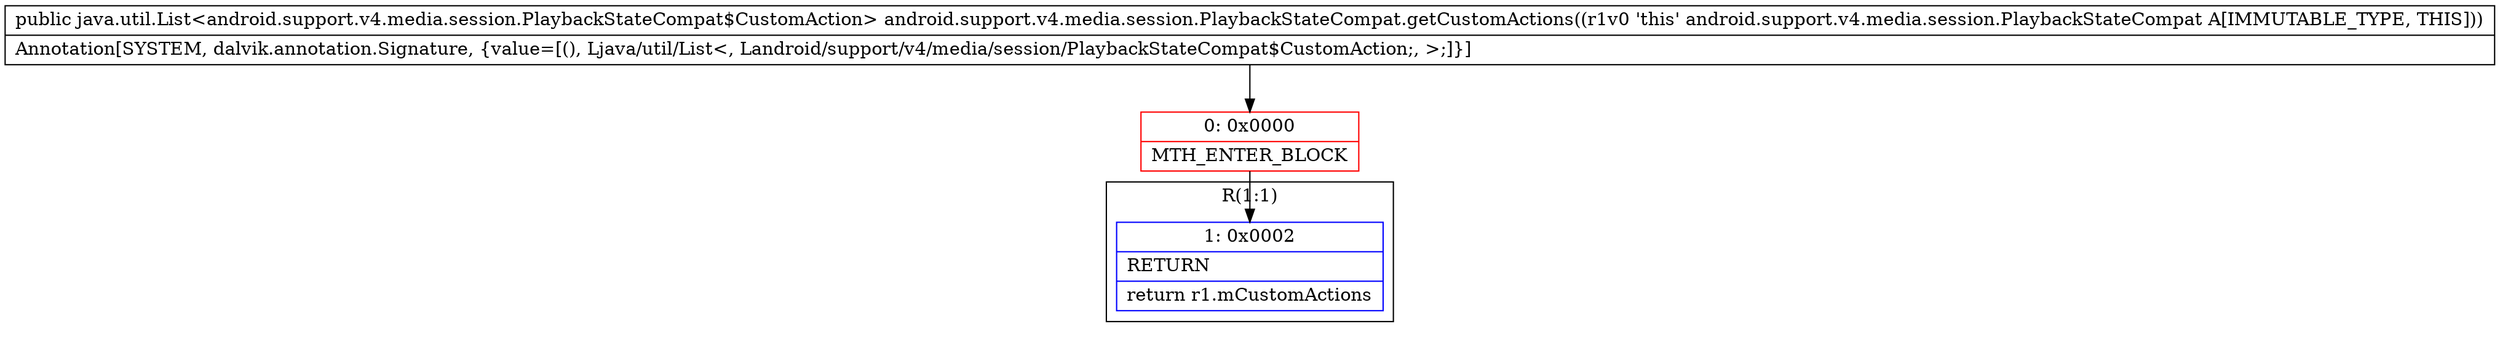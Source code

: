 digraph "CFG forandroid.support.v4.media.session.PlaybackStateCompat.getCustomActions()Ljava\/util\/List;" {
subgraph cluster_Region_1319383882 {
label = "R(1:1)";
node [shape=record,color=blue];
Node_1 [shape=record,label="{1\:\ 0x0002|RETURN\l|return r1.mCustomActions\l}"];
}
Node_0 [shape=record,color=red,label="{0\:\ 0x0000|MTH_ENTER_BLOCK\l}"];
MethodNode[shape=record,label="{public java.util.List\<android.support.v4.media.session.PlaybackStateCompat$CustomAction\> android.support.v4.media.session.PlaybackStateCompat.getCustomActions((r1v0 'this' android.support.v4.media.session.PlaybackStateCompat A[IMMUTABLE_TYPE, THIS]))  | Annotation[SYSTEM, dalvik.annotation.Signature, \{value=[(), Ljava\/util\/List\<, Landroid\/support\/v4\/media\/session\/PlaybackStateCompat$CustomAction;, \>;]\}]\l}"];
MethodNode -> Node_0;
Node_0 -> Node_1;
}

